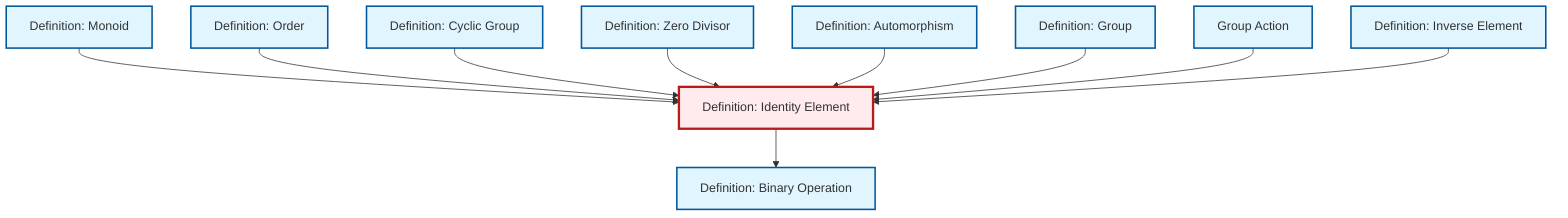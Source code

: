 graph TD
    classDef definition fill:#e1f5fe,stroke:#01579b,stroke-width:2px
    classDef theorem fill:#f3e5f5,stroke:#4a148c,stroke-width:2px
    classDef axiom fill:#fff3e0,stroke:#e65100,stroke-width:2px
    classDef example fill:#e8f5e9,stroke:#1b5e20,stroke-width:2px
    classDef current fill:#ffebee,stroke:#b71c1c,stroke-width:3px
    def-monoid["Definition: Monoid"]:::definition
    def-binary-operation["Definition: Binary Operation"]:::definition
    def-inverse-element["Definition: Inverse Element"]:::definition
    def-order["Definition: Order"]:::definition
    def-cyclic-group["Definition: Cyclic Group"]:::definition
    def-group-action["Group Action"]:::definition
    def-zero-divisor["Definition: Zero Divisor"]:::definition
    def-identity-element["Definition: Identity Element"]:::definition
    def-group["Definition: Group"]:::definition
    def-automorphism["Definition: Automorphism"]:::definition
    def-monoid --> def-identity-element
    def-order --> def-identity-element
    def-cyclic-group --> def-identity-element
    def-identity-element --> def-binary-operation
    def-zero-divisor --> def-identity-element
    def-automorphism --> def-identity-element
    def-group --> def-identity-element
    def-group-action --> def-identity-element
    def-inverse-element --> def-identity-element
    class def-identity-element current